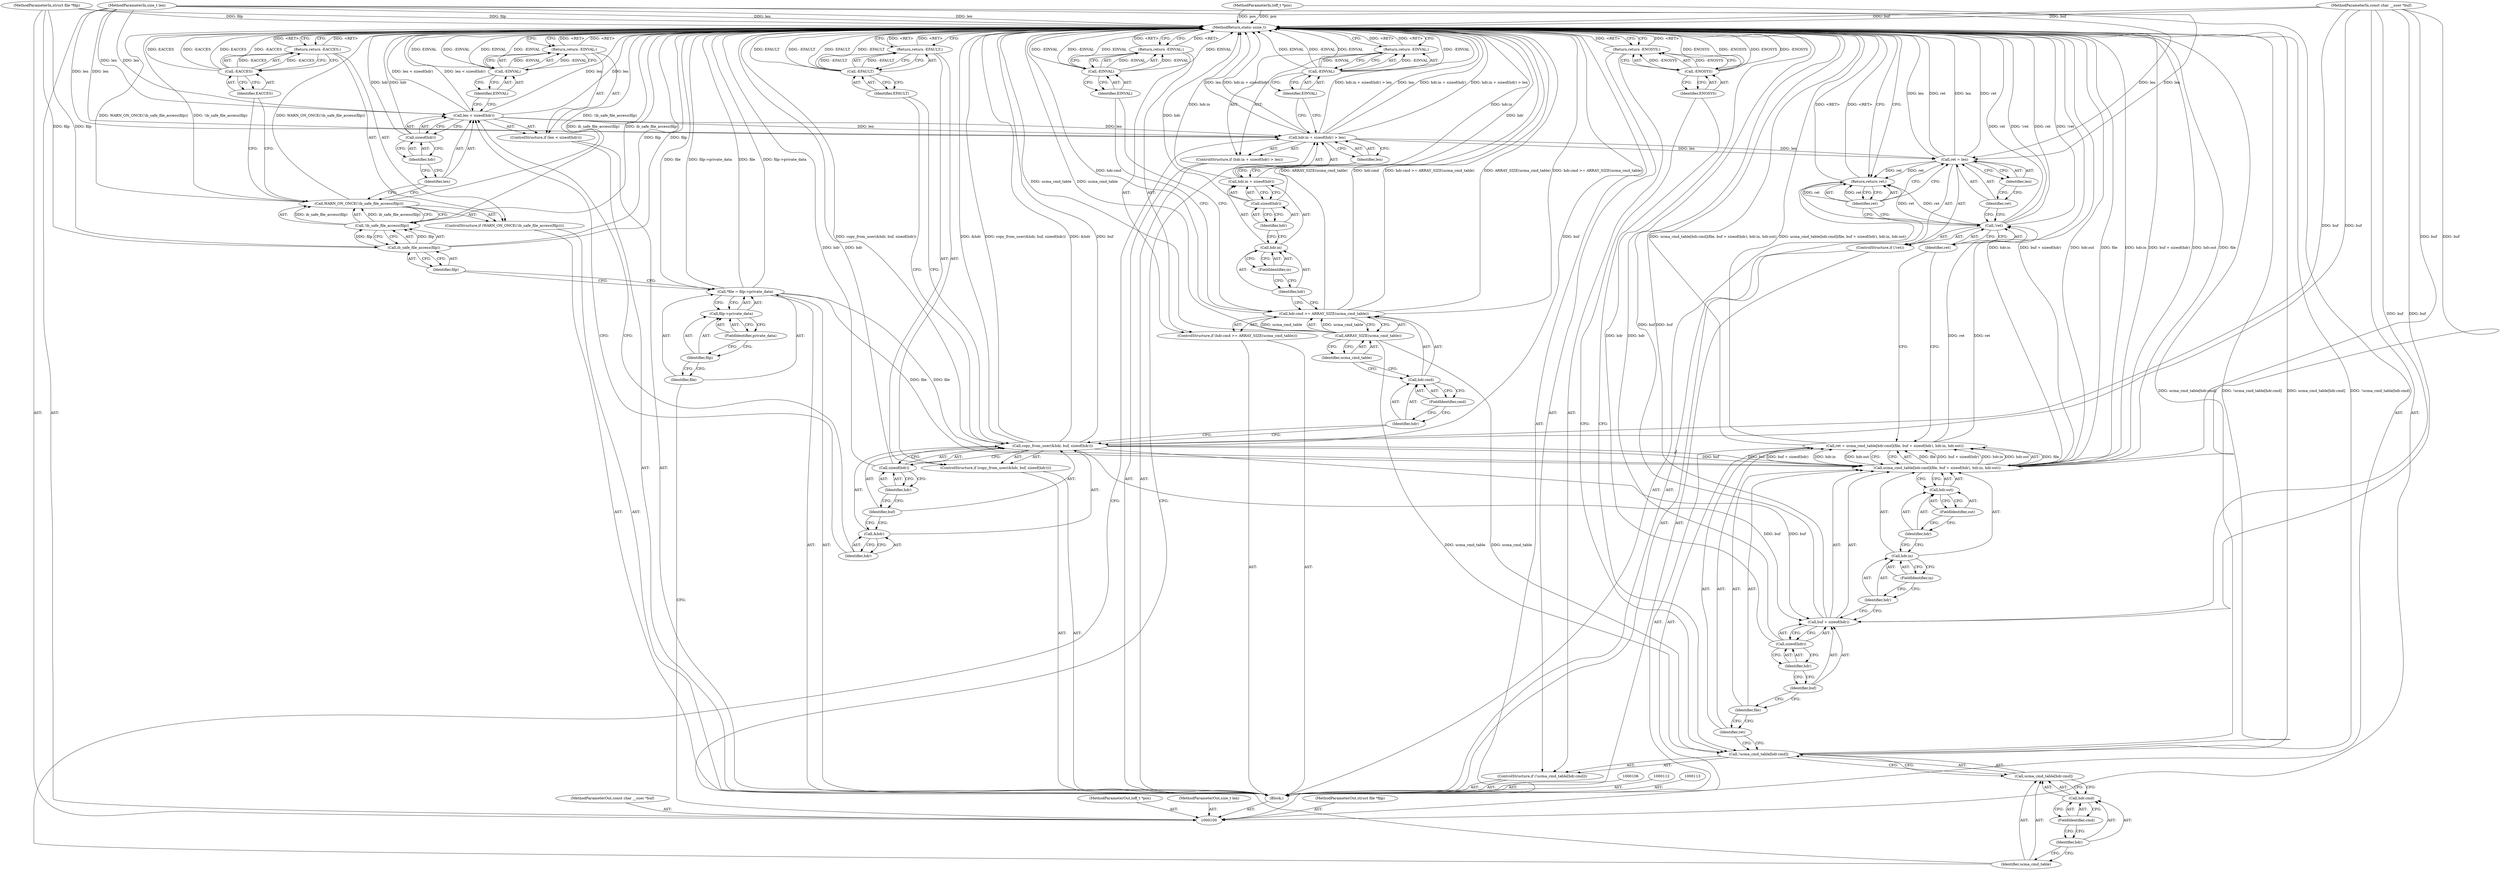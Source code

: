 digraph "0_linux_e6bd18f57aad1a2d1ef40e646d03ed0f2515c9e3_0" {
"1000194" [label="(MethodReturn,static ssize_t)"];
"1000101" [label="(MethodParameterIn,struct file *filp)"];
"1000287" [label="(MethodParameterOut,struct file *filp)"];
"1000102" [label="(MethodParameterIn,const char __user *buf)"];
"1000288" [label="(MethodParameterOut,const char __user *buf)"];
"1000125" [label="(Call,sizeof(hdr))"];
"1000126" [label="(Identifier,hdr)"];
"1000122" [label="(ControlStructure,if (len < sizeof(hdr)))"];
"1000123" [label="(Call,len < sizeof(hdr))"];
"1000124" [label="(Identifier,len)"];
"1000128" [label="(Call,-EINVAL)"];
"1000129" [label="(Identifier,EINVAL)"];
"1000127" [label="(Return,return -EINVAL;)"];
"1000130" [label="(ControlStructure,if (copy_from_user(&hdr, buf, sizeof(hdr))))"];
"1000132" [label="(Call,&hdr)"];
"1000133" [label="(Identifier,hdr)"];
"1000134" [label="(Identifier,buf)"];
"1000135" [label="(Call,sizeof(hdr))"];
"1000136" [label="(Identifier,hdr)"];
"1000131" [label="(Call,copy_from_user(&hdr, buf, sizeof(hdr)))"];
"1000139" [label="(Identifier,EFAULT)"];
"1000137" [label="(Return,return -EFAULT;)"];
"1000138" [label="(Call,-EFAULT)"];
"1000140" [label="(ControlStructure,if (hdr.cmd >= ARRAY_SIZE(ucma_cmd_table)))"];
"1000145" [label="(Call,ARRAY_SIZE(ucma_cmd_table))"];
"1000146" [label="(Identifier,ucma_cmd_table)"];
"1000141" [label="(Call,hdr.cmd >= ARRAY_SIZE(ucma_cmd_table))"];
"1000142" [label="(Call,hdr.cmd)"];
"1000143" [label="(Identifier,hdr)"];
"1000144" [label="(FieldIdentifier,cmd)"];
"1000149" [label="(Identifier,EINVAL)"];
"1000147" [label="(Return,return -EINVAL;)"];
"1000148" [label="(Call,-EINVAL)"];
"1000104" [label="(MethodParameterIn,loff_t *pos)"];
"1000290" [label="(MethodParameterOut,loff_t *pos)"];
"1000103" [label="(MethodParameterIn,size_t len)"];
"1000289" [label="(MethodParameterOut,size_t len)"];
"1000150" [label="(ControlStructure,if (hdr.in + sizeof(hdr) > len))"];
"1000156" [label="(Call,sizeof(hdr))"];
"1000157" [label="(Identifier,hdr)"];
"1000158" [label="(Identifier,len)"];
"1000151" [label="(Call,hdr.in + sizeof(hdr) > len)"];
"1000152" [label="(Call,hdr.in + sizeof(hdr))"];
"1000153" [label="(Call,hdr.in)"];
"1000154" [label="(Identifier,hdr)"];
"1000155" [label="(FieldIdentifier,in)"];
"1000161" [label="(Identifier,EINVAL)"];
"1000159" [label="(Return,return -EINVAL;)"];
"1000160" [label="(Call,-EINVAL)"];
"1000162" [label="(ControlStructure,if (!ucma_cmd_table[hdr.cmd]))"];
"1000166" [label="(Call,hdr.cmd)"];
"1000167" [label="(Identifier,hdr)"];
"1000168" [label="(FieldIdentifier,cmd)"];
"1000163" [label="(Call,!ucma_cmd_table[hdr.cmd])"];
"1000164" [label="(Call,ucma_cmd_table[hdr.cmd])"];
"1000165" [label="(Identifier,ucma_cmd_table)"];
"1000171" [label="(Identifier,ENOSYS)"];
"1000169" [label="(Return,return -ENOSYS;)"];
"1000170" [label="(Call,-ENOSYS)"];
"1000172" [label="(Call,ret = ucma_cmd_table[hdr.cmd](file, buf + sizeof(hdr), hdr.in, hdr.out))"];
"1000173" [label="(Identifier,ret)"];
"1000175" [label="(Identifier,file)"];
"1000176" [label="(Call,buf + sizeof(hdr))"];
"1000177" [label="(Identifier,buf)"];
"1000178" [label="(Call,sizeof(hdr))"];
"1000179" [label="(Identifier,hdr)"];
"1000180" [label="(Call,hdr.in)"];
"1000181" [label="(Identifier,hdr)"];
"1000182" [label="(FieldIdentifier,in)"];
"1000183" [label="(Call,hdr.out)"];
"1000184" [label="(Identifier,hdr)"];
"1000185" [label="(FieldIdentifier,out)"];
"1000174" [label="(Call,ucma_cmd_table[hdr.cmd](file, buf + sizeof(hdr), hdr.in, hdr.out))"];
"1000186" [label="(ControlStructure,if (!ret))"];
"1000187" [label="(Call,!ret)"];
"1000188" [label="(Identifier,ret)"];
"1000189" [label="(Call,ret = len)"];
"1000190" [label="(Identifier,ret)"];
"1000191" [label="(Identifier,len)"];
"1000105" [label="(Block,)"];
"1000192" [label="(Return,return ret;)"];
"1000193" [label="(Identifier,ret)"];
"1000107" [label="(Call,*file = filp->private_data)"];
"1000108" [label="(Identifier,file)"];
"1000109" [label="(Call,filp->private_data)"];
"1000110" [label="(Identifier,filp)"];
"1000111" [label="(FieldIdentifier,private_data)"];
"1000114" [label="(ControlStructure,if (WARN_ON_ONCE(!ib_safe_file_access(filp))))"];
"1000116" [label="(Call,!ib_safe_file_access(filp))"];
"1000117" [label="(Call,ib_safe_file_access(filp))"];
"1000118" [label="(Identifier,filp)"];
"1000115" [label="(Call,WARN_ON_ONCE(!ib_safe_file_access(filp)))"];
"1000121" [label="(Identifier,EACCES)"];
"1000119" [label="(Return,return -EACCES;)"];
"1000120" [label="(Call,-EACCES)"];
"1000194" -> "1000100"  [label="AST: "];
"1000194" -> "1000119"  [label="CFG: "];
"1000194" -> "1000127"  [label="CFG: "];
"1000194" -> "1000137"  [label="CFG: "];
"1000194" -> "1000147"  [label="CFG: "];
"1000194" -> "1000159"  [label="CFG: "];
"1000194" -> "1000169"  [label="CFG: "];
"1000194" -> "1000192"  [label="CFG: "];
"1000169" -> "1000194"  [label="DDG: <RET>"];
"1000127" -> "1000194"  [label="DDG: <RET>"];
"1000147" -> "1000194"  [label="DDG: <RET>"];
"1000107" -> "1000194"  [label="DDG: file"];
"1000107" -> "1000194"  [label="DDG: filp->private_data"];
"1000189" -> "1000194"  [label="DDG: ret"];
"1000189" -> "1000194"  [label="DDG: len"];
"1000156" -> "1000194"  [label="DDG: hdr"];
"1000151" -> "1000194"  [label="DDG: hdr.in + sizeof(hdr)"];
"1000151" -> "1000194"  [label="DDG: hdr.in + sizeof(hdr) > len"];
"1000151" -> "1000194"  [label="DDG: len"];
"1000152" -> "1000194"  [label="DDG: hdr.in"];
"1000117" -> "1000194"  [label="DDG: filp"];
"1000102" -> "1000194"  [label="DDG: buf"];
"1000116" -> "1000194"  [label="DDG: ib_safe_file_access(filp)"];
"1000187" -> "1000194"  [label="DDG: ret"];
"1000187" -> "1000194"  [label="DDG: !ret"];
"1000163" -> "1000194"  [label="DDG: ucma_cmd_table[hdr.cmd]"];
"1000163" -> "1000194"  [label="DDG: !ucma_cmd_table[hdr.cmd]"];
"1000125" -> "1000194"  [label="DDG: hdr"];
"1000141" -> "1000194"  [label="DDG: hdr.cmd"];
"1000141" -> "1000194"  [label="DDG: hdr.cmd >= ARRAY_SIZE(ucma_cmd_table)"];
"1000141" -> "1000194"  [label="DDG: ARRAY_SIZE(ucma_cmd_table)"];
"1000178" -> "1000194"  [label="DDG: hdr"];
"1000104" -> "1000194"  [label="DDG: pos"];
"1000160" -> "1000194"  [label="DDG: -EINVAL"];
"1000160" -> "1000194"  [label="DDG: EINVAL"];
"1000123" -> "1000194"  [label="DDG: len < sizeof(hdr)"];
"1000123" -> "1000194"  [label="DDG: len"];
"1000131" -> "1000194"  [label="DDG: &hdr"];
"1000131" -> "1000194"  [label="DDG: buf"];
"1000131" -> "1000194"  [label="DDG: copy_from_user(&hdr, buf, sizeof(hdr))"];
"1000138" -> "1000194"  [label="DDG: EFAULT"];
"1000138" -> "1000194"  [label="DDG: -EFAULT"];
"1000128" -> "1000194"  [label="DDG: EINVAL"];
"1000128" -> "1000194"  [label="DDG: -EINVAL"];
"1000103" -> "1000194"  [label="DDG: len"];
"1000115" -> "1000194"  [label="DDG: WARN_ON_ONCE(!ib_safe_file_access(filp))"];
"1000115" -> "1000194"  [label="DDG: !ib_safe_file_access(filp)"];
"1000120" -> "1000194"  [label="DDG: EACCES"];
"1000120" -> "1000194"  [label="DDG: -EACCES"];
"1000174" -> "1000194"  [label="DDG: hdr.in"];
"1000174" -> "1000194"  [label="DDG: buf + sizeof(hdr)"];
"1000174" -> "1000194"  [label="DDG: hdr.out"];
"1000174" -> "1000194"  [label="DDG: file"];
"1000148" -> "1000194"  [label="DDG: EINVAL"];
"1000148" -> "1000194"  [label="DDG: -EINVAL"];
"1000101" -> "1000194"  [label="DDG: filp"];
"1000135" -> "1000194"  [label="DDG: hdr"];
"1000170" -> "1000194"  [label="DDG: ENOSYS"];
"1000170" -> "1000194"  [label="DDG: -ENOSYS"];
"1000176" -> "1000194"  [label="DDG: buf"];
"1000145" -> "1000194"  [label="DDG: ucma_cmd_table"];
"1000172" -> "1000194"  [label="DDG: ucma_cmd_table[hdr.cmd](file, buf + sizeof(hdr), hdr.in, hdr.out)"];
"1000119" -> "1000194"  [label="DDG: <RET>"];
"1000137" -> "1000194"  [label="DDG: <RET>"];
"1000192" -> "1000194"  [label="DDG: <RET>"];
"1000159" -> "1000194"  [label="DDG: <RET>"];
"1000101" -> "1000100"  [label="AST: "];
"1000101" -> "1000194"  [label="DDG: filp"];
"1000101" -> "1000117"  [label="DDG: filp"];
"1000287" -> "1000100"  [label="AST: "];
"1000102" -> "1000100"  [label="AST: "];
"1000102" -> "1000194"  [label="DDG: buf"];
"1000102" -> "1000131"  [label="DDG: buf"];
"1000102" -> "1000174"  [label="DDG: buf"];
"1000102" -> "1000176"  [label="DDG: buf"];
"1000288" -> "1000100"  [label="AST: "];
"1000125" -> "1000123"  [label="AST: "];
"1000125" -> "1000126"  [label="CFG: "];
"1000126" -> "1000125"  [label="AST: "];
"1000123" -> "1000125"  [label="CFG: "];
"1000125" -> "1000194"  [label="DDG: hdr"];
"1000126" -> "1000125"  [label="AST: "];
"1000126" -> "1000124"  [label="CFG: "];
"1000125" -> "1000126"  [label="CFG: "];
"1000122" -> "1000105"  [label="AST: "];
"1000123" -> "1000122"  [label="AST: "];
"1000127" -> "1000122"  [label="AST: "];
"1000123" -> "1000122"  [label="AST: "];
"1000123" -> "1000125"  [label="CFG: "];
"1000124" -> "1000123"  [label="AST: "];
"1000125" -> "1000123"  [label="AST: "];
"1000129" -> "1000123"  [label="CFG: "];
"1000133" -> "1000123"  [label="CFG: "];
"1000123" -> "1000194"  [label="DDG: len < sizeof(hdr)"];
"1000123" -> "1000194"  [label="DDG: len"];
"1000103" -> "1000123"  [label="DDG: len"];
"1000123" -> "1000151"  [label="DDG: len"];
"1000124" -> "1000123"  [label="AST: "];
"1000124" -> "1000115"  [label="CFG: "];
"1000126" -> "1000124"  [label="CFG: "];
"1000128" -> "1000127"  [label="AST: "];
"1000128" -> "1000129"  [label="CFG: "];
"1000129" -> "1000128"  [label="AST: "];
"1000127" -> "1000128"  [label="CFG: "];
"1000128" -> "1000194"  [label="DDG: EINVAL"];
"1000128" -> "1000194"  [label="DDG: -EINVAL"];
"1000128" -> "1000127"  [label="DDG: -EINVAL"];
"1000129" -> "1000128"  [label="AST: "];
"1000129" -> "1000123"  [label="CFG: "];
"1000128" -> "1000129"  [label="CFG: "];
"1000127" -> "1000122"  [label="AST: "];
"1000127" -> "1000128"  [label="CFG: "];
"1000128" -> "1000127"  [label="AST: "];
"1000194" -> "1000127"  [label="CFG: "];
"1000127" -> "1000194"  [label="DDG: <RET>"];
"1000128" -> "1000127"  [label="DDG: -EINVAL"];
"1000130" -> "1000105"  [label="AST: "];
"1000131" -> "1000130"  [label="AST: "];
"1000137" -> "1000130"  [label="AST: "];
"1000132" -> "1000131"  [label="AST: "];
"1000132" -> "1000133"  [label="CFG: "];
"1000133" -> "1000132"  [label="AST: "];
"1000134" -> "1000132"  [label="CFG: "];
"1000133" -> "1000132"  [label="AST: "];
"1000133" -> "1000123"  [label="CFG: "];
"1000132" -> "1000133"  [label="CFG: "];
"1000134" -> "1000131"  [label="AST: "];
"1000134" -> "1000132"  [label="CFG: "];
"1000136" -> "1000134"  [label="CFG: "];
"1000135" -> "1000131"  [label="AST: "];
"1000135" -> "1000136"  [label="CFG: "];
"1000136" -> "1000135"  [label="AST: "];
"1000131" -> "1000135"  [label="CFG: "];
"1000135" -> "1000194"  [label="DDG: hdr"];
"1000136" -> "1000135"  [label="AST: "];
"1000136" -> "1000134"  [label="CFG: "];
"1000135" -> "1000136"  [label="CFG: "];
"1000131" -> "1000130"  [label="AST: "];
"1000131" -> "1000135"  [label="CFG: "];
"1000132" -> "1000131"  [label="AST: "];
"1000134" -> "1000131"  [label="AST: "];
"1000135" -> "1000131"  [label="AST: "];
"1000139" -> "1000131"  [label="CFG: "];
"1000143" -> "1000131"  [label="CFG: "];
"1000131" -> "1000194"  [label="DDG: &hdr"];
"1000131" -> "1000194"  [label="DDG: buf"];
"1000131" -> "1000194"  [label="DDG: copy_from_user(&hdr, buf, sizeof(hdr))"];
"1000102" -> "1000131"  [label="DDG: buf"];
"1000131" -> "1000174"  [label="DDG: buf"];
"1000131" -> "1000176"  [label="DDG: buf"];
"1000139" -> "1000138"  [label="AST: "];
"1000139" -> "1000131"  [label="CFG: "];
"1000138" -> "1000139"  [label="CFG: "];
"1000137" -> "1000130"  [label="AST: "];
"1000137" -> "1000138"  [label="CFG: "];
"1000138" -> "1000137"  [label="AST: "];
"1000194" -> "1000137"  [label="CFG: "];
"1000137" -> "1000194"  [label="DDG: <RET>"];
"1000138" -> "1000137"  [label="DDG: -EFAULT"];
"1000138" -> "1000137"  [label="AST: "];
"1000138" -> "1000139"  [label="CFG: "];
"1000139" -> "1000138"  [label="AST: "];
"1000137" -> "1000138"  [label="CFG: "];
"1000138" -> "1000194"  [label="DDG: EFAULT"];
"1000138" -> "1000194"  [label="DDG: -EFAULT"];
"1000138" -> "1000137"  [label="DDG: -EFAULT"];
"1000140" -> "1000105"  [label="AST: "];
"1000141" -> "1000140"  [label="AST: "];
"1000147" -> "1000140"  [label="AST: "];
"1000145" -> "1000141"  [label="AST: "];
"1000145" -> "1000146"  [label="CFG: "];
"1000146" -> "1000145"  [label="AST: "];
"1000141" -> "1000145"  [label="CFG: "];
"1000145" -> "1000194"  [label="DDG: ucma_cmd_table"];
"1000145" -> "1000141"  [label="DDG: ucma_cmd_table"];
"1000145" -> "1000163"  [label="DDG: ucma_cmd_table"];
"1000146" -> "1000145"  [label="AST: "];
"1000146" -> "1000142"  [label="CFG: "];
"1000145" -> "1000146"  [label="CFG: "];
"1000141" -> "1000140"  [label="AST: "];
"1000141" -> "1000145"  [label="CFG: "];
"1000142" -> "1000141"  [label="AST: "];
"1000145" -> "1000141"  [label="AST: "];
"1000149" -> "1000141"  [label="CFG: "];
"1000154" -> "1000141"  [label="CFG: "];
"1000141" -> "1000194"  [label="DDG: hdr.cmd"];
"1000141" -> "1000194"  [label="DDG: hdr.cmd >= ARRAY_SIZE(ucma_cmd_table)"];
"1000141" -> "1000194"  [label="DDG: ARRAY_SIZE(ucma_cmd_table)"];
"1000145" -> "1000141"  [label="DDG: ucma_cmd_table"];
"1000142" -> "1000141"  [label="AST: "];
"1000142" -> "1000144"  [label="CFG: "];
"1000143" -> "1000142"  [label="AST: "];
"1000144" -> "1000142"  [label="AST: "];
"1000146" -> "1000142"  [label="CFG: "];
"1000143" -> "1000142"  [label="AST: "];
"1000143" -> "1000131"  [label="CFG: "];
"1000144" -> "1000143"  [label="CFG: "];
"1000144" -> "1000142"  [label="AST: "];
"1000144" -> "1000143"  [label="CFG: "];
"1000142" -> "1000144"  [label="CFG: "];
"1000149" -> "1000148"  [label="AST: "];
"1000149" -> "1000141"  [label="CFG: "];
"1000148" -> "1000149"  [label="CFG: "];
"1000147" -> "1000140"  [label="AST: "];
"1000147" -> "1000148"  [label="CFG: "];
"1000148" -> "1000147"  [label="AST: "];
"1000194" -> "1000147"  [label="CFG: "];
"1000147" -> "1000194"  [label="DDG: <RET>"];
"1000148" -> "1000147"  [label="DDG: -EINVAL"];
"1000148" -> "1000147"  [label="AST: "];
"1000148" -> "1000149"  [label="CFG: "];
"1000149" -> "1000148"  [label="AST: "];
"1000147" -> "1000148"  [label="CFG: "];
"1000148" -> "1000194"  [label="DDG: EINVAL"];
"1000148" -> "1000194"  [label="DDG: -EINVAL"];
"1000148" -> "1000147"  [label="DDG: -EINVAL"];
"1000104" -> "1000100"  [label="AST: "];
"1000104" -> "1000194"  [label="DDG: pos"];
"1000290" -> "1000100"  [label="AST: "];
"1000103" -> "1000100"  [label="AST: "];
"1000103" -> "1000194"  [label="DDG: len"];
"1000103" -> "1000123"  [label="DDG: len"];
"1000103" -> "1000151"  [label="DDG: len"];
"1000103" -> "1000189"  [label="DDG: len"];
"1000289" -> "1000100"  [label="AST: "];
"1000150" -> "1000105"  [label="AST: "];
"1000151" -> "1000150"  [label="AST: "];
"1000159" -> "1000150"  [label="AST: "];
"1000156" -> "1000152"  [label="AST: "];
"1000156" -> "1000157"  [label="CFG: "];
"1000157" -> "1000156"  [label="AST: "];
"1000152" -> "1000156"  [label="CFG: "];
"1000156" -> "1000194"  [label="DDG: hdr"];
"1000157" -> "1000156"  [label="AST: "];
"1000157" -> "1000153"  [label="CFG: "];
"1000156" -> "1000157"  [label="CFG: "];
"1000158" -> "1000151"  [label="AST: "];
"1000158" -> "1000152"  [label="CFG: "];
"1000151" -> "1000158"  [label="CFG: "];
"1000151" -> "1000150"  [label="AST: "];
"1000151" -> "1000158"  [label="CFG: "];
"1000152" -> "1000151"  [label="AST: "];
"1000158" -> "1000151"  [label="AST: "];
"1000161" -> "1000151"  [label="CFG: "];
"1000165" -> "1000151"  [label="CFG: "];
"1000151" -> "1000194"  [label="DDG: hdr.in + sizeof(hdr)"];
"1000151" -> "1000194"  [label="DDG: hdr.in + sizeof(hdr) > len"];
"1000151" -> "1000194"  [label="DDG: len"];
"1000123" -> "1000151"  [label="DDG: len"];
"1000103" -> "1000151"  [label="DDG: len"];
"1000151" -> "1000189"  [label="DDG: len"];
"1000152" -> "1000151"  [label="AST: "];
"1000152" -> "1000156"  [label="CFG: "];
"1000153" -> "1000152"  [label="AST: "];
"1000156" -> "1000152"  [label="AST: "];
"1000158" -> "1000152"  [label="CFG: "];
"1000152" -> "1000194"  [label="DDG: hdr.in"];
"1000153" -> "1000152"  [label="AST: "];
"1000153" -> "1000155"  [label="CFG: "];
"1000154" -> "1000153"  [label="AST: "];
"1000155" -> "1000153"  [label="AST: "];
"1000157" -> "1000153"  [label="CFG: "];
"1000154" -> "1000153"  [label="AST: "];
"1000154" -> "1000141"  [label="CFG: "];
"1000155" -> "1000154"  [label="CFG: "];
"1000155" -> "1000153"  [label="AST: "];
"1000155" -> "1000154"  [label="CFG: "];
"1000153" -> "1000155"  [label="CFG: "];
"1000161" -> "1000160"  [label="AST: "];
"1000161" -> "1000151"  [label="CFG: "];
"1000160" -> "1000161"  [label="CFG: "];
"1000159" -> "1000150"  [label="AST: "];
"1000159" -> "1000160"  [label="CFG: "];
"1000160" -> "1000159"  [label="AST: "];
"1000194" -> "1000159"  [label="CFG: "];
"1000159" -> "1000194"  [label="DDG: <RET>"];
"1000160" -> "1000159"  [label="DDG: -EINVAL"];
"1000160" -> "1000159"  [label="AST: "];
"1000160" -> "1000161"  [label="CFG: "];
"1000161" -> "1000160"  [label="AST: "];
"1000159" -> "1000160"  [label="CFG: "];
"1000160" -> "1000194"  [label="DDG: -EINVAL"];
"1000160" -> "1000194"  [label="DDG: EINVAL"];
"1000160" -> "1000159"  [label="DDG: -EINVAL"];
"1000162" -> "1000105"  [label="AST: "];
"1000163" -> "1000162"  [label="AST: "];
"1000169" -> "1000162"  [label="AST: "];
"1000166" -> "1000164"  [label="AST: "];
"1000166" -> "1000168"  [label="CFG: "];
"1000167" -> "1000166"  [label="AST: "];
"1000168" -> "1000166"  [label="AST: "];
"1000164" -> "1000166"  [label="CFG: "];
"1000167" -> "1000166"  [label="AST: "];
"1000167" -> "1000165"  [label="CFG: "];
"1000168" -> "1000167"  [label="CFG: "];
"1000168" -> "1000166"  [label="AST: "];
"1000168" -> "1000167"  [label="CFG: "];
"1000166" -> "1000168"  [label="CFG: "];
"1000163" -> "1000162"  [label="AST: "];
"1000163" -> "1000164"  [label="CFG: "];
"1000164" -> "1000163"  [label="AST: "];
"1000171" -> "1000163"  [label="CFG: "];
"1000173" -> "1000163"  [label="CFG: "];
"1000163" -> "1000194"  [label="DDG: ucma_cmd_table[hdr.cmd]"];
"1000163" -> "1000194"  [label="DDG: !ucma_cmd_table[hdr.cmd]"];
"1000145" -> "1000163"  [label="DDG: ucma_cmd_table"];
"1000164" -> "1000163"  [label="AST: "];
"1000164" -> "1000166"  [label="CFG: "];
"1000165" -> "1000164"  [label="AST: "];
"1000166" -> "1000164"  [label="AST: "];
"1000163" -> "1000164"  [label="CFG: "];
"1000165" -> "1000164"  [label="AST: "];
"1000165" -> "1000151"  [label="CFG: "];
"1000167" -> "1000165"  [label="CFG: "];
"1000171" -> "1000170"  [label="AST: "];
"1000171" -> "1000163"  [label="CFG: "];
"1000170" -> "1000171"  [label="CFG: "];
"1000169" -> "1000162"  [label="AST: "];
"1000169" -> "1000170"  [label="CFG: "];
"1000170" -> "1000169"  [label="AST: "];
"1000194" -> "1000169"  [label="CFG: "];
"1000169" -> "1000194"  [label="DDG: <RET>"];
"1000170" -> "1000169"  [label="DDG: -ENOSYS"];
"1000170" -> "1000169"  [label="AST: "];
"1000170" -> "1000171"  [label="CFG: "];
"1000171" -> "1000170"  [label="AST: "];
"1000169" -> "1000170"  [label="CFG: "];
"1000170" -> "1000194"  [label="DDG: ENOSYS"];
"1000170" -> "1000194"  [label="DDG: -ENOSYS"];
"1000170" -> "1000169"  [label="DDG: -ENOSYS"];
"1000172" -> "1000105"  [label="AST: "];
"1000172" -> "1000174"  [label="CFG: "];
"1000173" -> "1000172"  [label="AST: "];
"1000174" -> "1000172"  [label="AST: "];
"1000188" -> "1000172"  [label="CFG: "];
"1000172" -> "1000194"  [label="DDG: ucma_cmd_table[hdr.cmd](file, buf + sizeof(hdr), hdr.in, hdr.out)"];
"1000174" -> "1000172"  [label="DDG: file"];
"1000174" -> "1000172"  [label="DDG: buf + sizeof(hdr)"];
"1000174" -> "1000172"  [label="DDG: hdr.in"];
"1000174" -> "1000172"  [label="DDG: hdr.out"];
"1000172" -> "1000187"  [label="DDG: ret"];
"1000173" -> "1000172"  [label="AST: "];
"1000173" -> "1000163"  [label="CFG: "];
"1000175" -> "1000173"  [label="CFG: "];
"1000175" -> "1000174"  [label="AST: "];
"1000175" -> "1000173"  [label="CFG: "];
"1000177" -> "1000175"  [label="CFG: "];
"1000176" -> "1000174"  [label="AST: "];
"1000176" -> "1000178"  [label="CFG: "];
"1000177" -> "1000176"  [label="AST: "];
"1000178" -> "1000176"  [label="AST: "];
"1000181" -> "1000176"  [label="CFG: "];
"1000176" -> "1000194"  [label="DDG: buf"];
"1000131" -> "1000176"  [label="DDG: buf"];
"1000102" -> "1000176"  [label="DDG: buf"];
"1000177" -> "1000176"  [label="AST: "];
"1000177" -> "1000175"  [label="CFG: "];
"1000179" -> "1000177"  [label="CFG: "];
"1000178" -> "1000176"  [label="AST: "];
"1000178" -> "1000179"  [label="CFG: "];
"1000179" -> "1000178"  [label="AST: "];
"1000176" -> "1000178"  [label="CFG: "];
"1000178" -> "1000194"  [label="DDG: hdr"];
"1000179" -> "1000178"  [label="AST: "];
"1000179" -> "1000177"  [label="CFG: "];
"1000178" -> "1000179"  [label="CFG: "];
"1000180" -> "1000174"  [label="AST: "];
"1000180" -> "1000182"  [label="CFG: "];
"1000181" -> "1000180"  [label="AST: "];
"1000182" -> "1000180"  [label="AST: "];
"1000184" -> "1000180"  [label="CFG: "];
"1000181" -> "1000180"  [label="AST: "];
"1000181" -> "1000176"  [label="CFG: "];
"1000182" -> "1000181"  [label="CFG: "];
"1000182" -> "1000180"  [label="AST: "];
"1000182" -> "1000181"  [label="CFG: "];
"1000180" -> "1000182"  [label="CFG: "];
"1000183" -> "1000174"  [label="AST: "];
"1000183" -> "1000185"  [label="CFG: "];
"1000184" -> "1000183"  [label="AST: "];
"1000185" -> "1000183"  [label="AST: "];
"1000174" -> "1000183"  [label="CFG: "];
"1000184" -> "1000183"  [label="AST: "];
"1000184" -> "1000180"  [label="CFG: "];
"1000185" -> "1000184"  [label="CFG: "];
"1000185" -> "1000183"  [label="AST: "];
"1000185" -> "1000184"  [label="CFG: "];
"1000183" -> "1000185"  [label="CFG: "];
"1000174" -> "1000172"  [label="AST: "];
"1000174" -> "1000183"  [label="CFG: "];
"1000175" -> "1000174"  [label="AST: "];
"1000176" -> "1000174"  [label="AST: "];
"1000180" -> "1000174"  [label="AST: "];
"1000183" -> "1000174"  [label="AST: "];
"1000172" -> "1000174"  [label="CFG: "];
"1000174" -> "1000194"  [label="DDG: hdr.in"];
"1000174" -> "1000194"  [label="DDG: buf + sizeof(hdr)"];
"1000174" -> "1000194"  [label="DDG: hdr.out"];
"1000174" -> "1000194"  [label="DDG: file"];
"1000174" -> "1000172"  [label="DDG: file"];
"1000174" -> "1000172"  [label="DDG: buf + sizeof(hdr)"];
"1000174" -> "1000172"  [label="DDG: hdr.in"];
"1000174" -> "1000172"  [label="DDG: hdr.out"];
"1000107" -> "1000174"  [label="DDG: file"];
"1000131" -> "1000174"  [label="DDG: buf"];
"1000102" -> "1000174"  [label="DDG: buf"];
"1000186" -> "1000105"  [label="AST: "];
"1000187" -> "1000186"  [label="AST: "];
"1000189" -> "1000186"  [label="AST: "];
"1000187" -> "1000186"  [label="AST: "];
"1000187" -> "1000188"  [label="CFG: "];
"1000188" -> "1000187"  [label="AST: "];
"1000190" -> "1000187"  [label="CFG: "];
"1000193" -> "1000187"  [label="CFG: "];
"1000187" -> "1000194"  [label="DDG: ret"];
"1000187" -> "1000194"  [label="DDG: !ret"];
"1000172" -> "1000187"  [label="DDG: ret"];
"1000187" -> "1000192"  [label="DDG: ret"];
"1000188" -> "1000187"  [label="AST: "];
"1000188" -> "1000172"  [label="CFG: "];
"1000187" -> "1000188"  [label="CFG: "];
"1000189" -> "1000186"  [label="AST: "];
"1000189" -> "1000191"  [label="CFG: "];
"1000190" -> "1000189"  [label="AST: "];
"1000191" -> "1000189"  [label="AST: "];
"1000193" -> "1000189"  [label="CFG: "];
"1000189" -> "1000194"  [label="DDG: ret"];
"1000189" -> "1000194"  [label="DDG: len"];
"1000151" -> "1000189"  [label="DDG: len"];
"1000103" -> "1000189"  [label="DDG: len"];
"1000189" -> "1000192"  [label="DDG: ret"];
"1000190" -> "1000189"  [label="AST: "];
"1000190" -> "1000187"  [label="CFG: "];
"1000191" -> "1000190"  [label="CFG: "];
"1000191" -> "1000189"  [label="AST: "];
"1000191" -> "1000190"  [label="CFG: "];
"1000189" -> "1000191"  [label="CFG: "];
"1000105" -> "1000100"  [label="AST: "];
"1000106" -> "1000105"  [label="AST: "];
"1000107" -> "1000105"  [label="AST: "];
"1000112" -> "1000105"  [label="AST: "];
"1000113" -> "1000105"  [label="AST: "];
"1000114" -> "1000105"  [label="AST: "];
"1000122" -> "1000105"  [label="AST: "];
"1000130" -> "1000105"  [label="AST: "];
"1000140" -> "1000105"  [label="AST: "];
"1000150" -> "1000105"  [label="AST: "];
"1000162" -> "1000105"  [label="AST: "];
"1000172" -> "1000105"  [label="AST: "];
"1000186" -> "1000105"  [label="AST: "];
"1000192" -> "1000105"  [label="AST: "];
"1000192" -> "1000105"  [label="AST: "];
"1000192" -> "1000193"  [label="CFG: "];
"1000193" -> "1000192"  [label="AST: "];
"1000194" -> "1000192"  [label="CFG: "];
"1000192" -> "1000194"  [label="DDG: <RET>"];
"1000193" -> "1000192"  [label="DDG: ret"];
"1000187" -> "1000192"  [label="DDG: ret"];
"1000189" -> "1000192"  [label="DDG: ret"];
"1000193" -> "1000192"  [label="AST: "];
"1000193" -> "1000189"  [label="CFG: "];
"1000193" -> "1000187"  [label="CFG: "];
"1000192" -> "1000193"  [label="CFG: "];
"1000193" -> "1000192"  [label="DDG: ret"];
"1000107" -> "1000105"  [label="AST: "];
"1000107" -> "1000109"  [label="CFG: "];
"1000108" -> "1000107"  [label="AST: "];
"1000109" -> "1000107"  [label="AST: "];
"1000118" -> "1000107"  [label="CFG: "];
"1000107" -> "1000194"  [label="DDG: file"];
"1000107" -> "1000194"  [label="DDG: filp->private_data"];
"1000107" -> "1000174"  [label="DDG: file"];
"1000108" -> "1000107"  [label="AST: "];
"1000108" -> "1000100"  [label="CFG: "];
"1000110" -> "1000108"  [label="CFG: "];
"1000109" -> "1000107"  [label="AST: "];
"1000109" -> "1000111"  [label="CFG: "];
"1000110" -> "1000109"  [label="AST: "];
"1000111" -> "1000109"  [label="AST: "];
"1000107" -> "1000109"  [label="CFG: "];
"1000110" -> "1000109"  [label="AST: "];
"1000110" -> "1000108"  [label="CFG: "];
"1000111" -> "1000110"  [label="CFG: "];
"1000111" -> "1000109"  [label="AST: "];
"1000111" -> "1000110"  [label="CFG: "];
"1000109" -> "1000111"  [label="CFG: "];
"1000114" -> "1000105"  [label="AST: "];
"1000115" -> "1000114"  [label="AST: "];
"1000119" -> "1000114"  [label="AST: "];
"1000116" -> "1000115"  [label="AST: "];
"1000116" -> "1000117"  [label="CFG: "];
"1000117" -> "1000116"  [label="AST: "];
"1000115" -> "1000116"  [label="CFG: "];
"1000116" -> "1000194"  [label="DDG: ib_safe_file_access(filp)"];
"1000116" -> "1000115"  [label="DDG: ib_safe_file_access(filp)"];
"1000117" -> "1000116"  [label="DDG: filp"];
"1000117" -> "1000116"  [label="AST: "];
"1000117" -> "1000118"  [label="CFG: "];
"1000118" -> "1000117"  [label="AST: "];
"1000116" -> "1000117"  [label="CFG: "];
"1000117" -> "1000194"  [label="DDG: filp"];
"1000117" -> "1000116"  [label="DDG: filp"];
"1000101" -> "1000117"  [label="DDG: filp"];
"1000118" -> "1000117"  [label="AST: "];
"1000118" -> "1000107"  [label="CFG: "];
"1000117" -> "1000118"  [label="CFG: "];
"1000115" -> "1000114"  [label="AST: "];
"1000115" -> "1000116"  [label="CFG: "];
"1000116" -> "1000115"  [label="AST: "];
"1000121" -> "1000115"  [label="CFG: "];
"1000124" -> "1000115"  [label="CFG: "];
"1000115" -> "1000194"  [label="DDG: WARN_ON_ONCE(!ib_safe_file_access(filp))"];
"1000115" -> "1000194"  [label="DDG: !ib_safe_file_access(filp)"];
"1000116" -> "1000115"  [label="DDG: ib_safe_file_access(filp)"];
"1000121" -> "1000120"  [label="AST: "];
"1000121" -> "1000115"  [label="CFG: "];
"1000120" -> "1000121"  [label="CFG: "];
"1000119" -> "1000114"  [label="AST: "];
"1000119" -> "1000120"  [label="CFG: "];
"1000120" -> "1000119"  [label="AST: "];
"1000194" -> "1000119"  [label="CFG: "];
"1000119" -> "1000194"  [label="DDG: <RET>"];
"1000120" -> "1000119"  [label="DDG: -EACCES"];
"1000120" -> "1000119"  [label="AST: "];
"1000120" -> "1000121"  [label="CFG: "];
"1000121" -> "1000120"  [label="AST: "];
"1000119" -> "1000120"  [label="CFG: "];
"1000120" -> "1000194"  [label="DDG: EACCES"];
"1000120" -> "1000194"  [label="DDG: -EACCES"];
"1000120" -> "1000119"  [label="DDG: -EACCES"];
}

